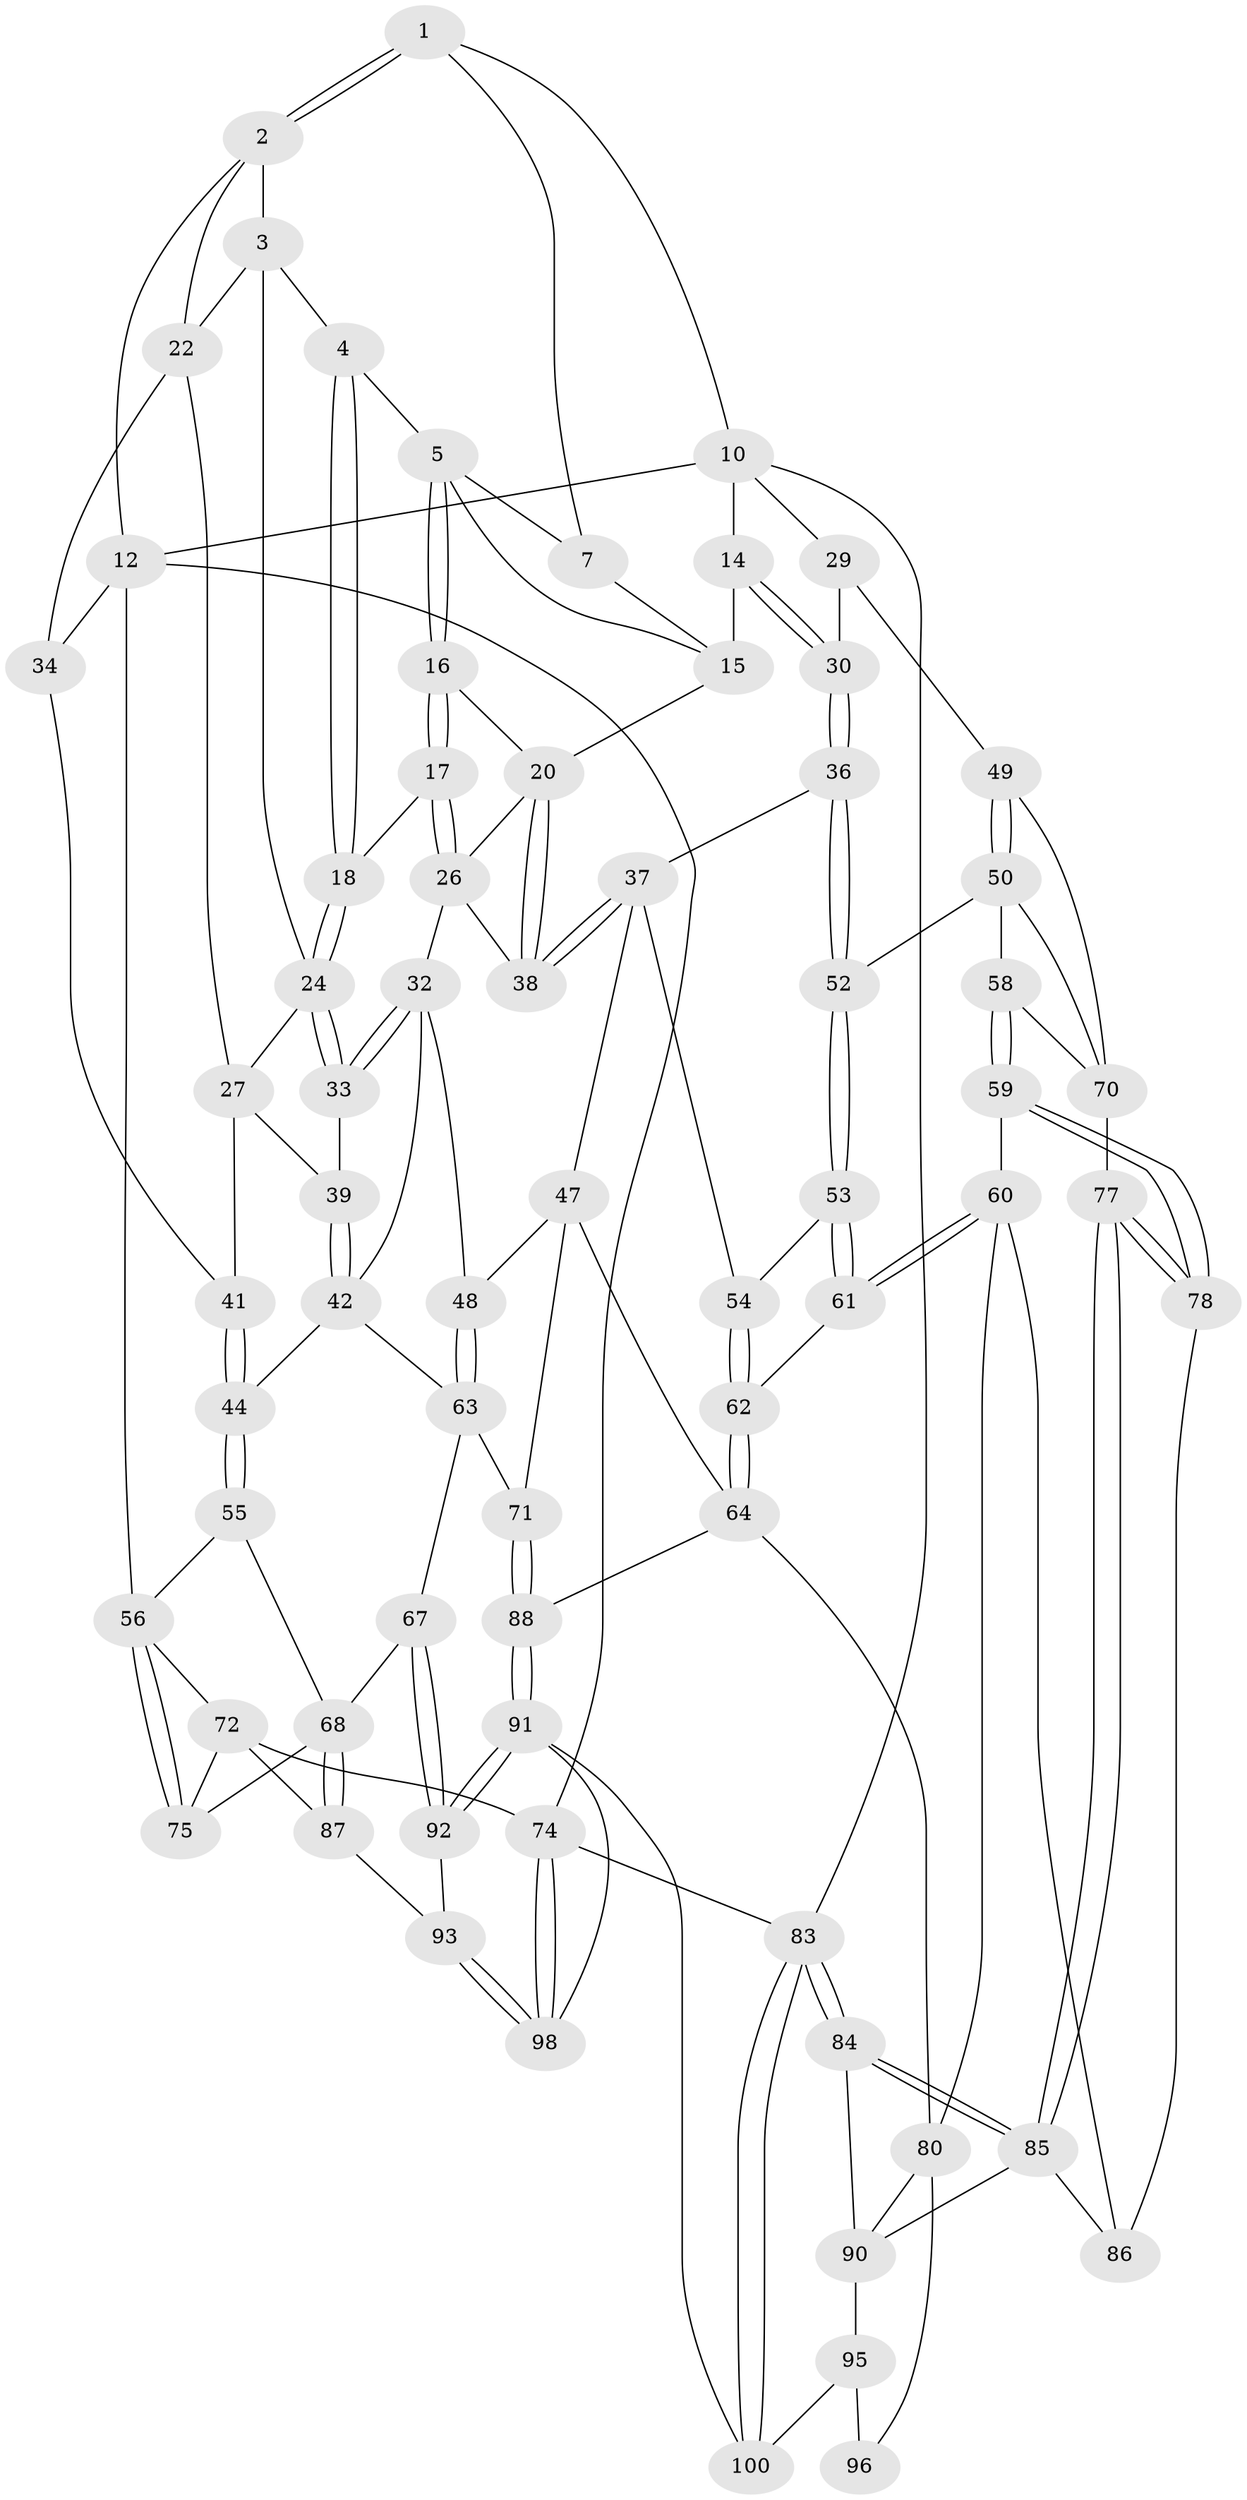 // Generated by graph-tools (version 1.1) at 2025/52/02/27/25 19:52:38]
// undirected, 70 vertices, 158 edges
graph export_dot {
graph [start="1"]
  node [color=gray90,style=filled];
  1 [pos="+0.7580435441877904+0",super="+8"];
  2 [pos="+0.42585783136406824+0",super="+13"];
  3 [pos="+0.4257627044371071+0",super="+23"];
  4 [pos="+0.48447641058134283+0"];
  5 [pos="+0.6401006257485505+0.06043421515983353",super="+6"];
  7 [pos="+0.7335486580675333+0",super="+9"];
  10 [pos="+1+0",super="+11"];
  12 [pos="+0+0",super="+35"];
  14 [pos="+0.8824566462333978+0.10275192111427936"];
  15 [pos="+0.7800145586125133+0.1579409035009629",super="+19"];
  16 [pos="+0.6202113389291831+0.11033929005246129"];
  17 [pos="+0.5522678561683662+0.1391382650753165"];
  18 [pos="+0.5418412058610763+0.13027102388069678"];
  20 [pos="+0.7587279192138103+0.2266942427684224",super="+21"];
  22 [pos="+0.17758805623398147+0.07244606823455686",super="+28"];
  24 [pos="+0.40805179425277976+0.18969289580047644",super="+25"];
  26 [pos="+0.5862874886215915+0.24022607056249487",super="+31"];
  27 [pos="+0.2153882537331991+0.20408573729187868",super="+40"];
  29 [pos="+1+0.17868429311854667"];
  30 [pos="+1+0.19577884718537827"];
  32 [pos="+0.49669818775872954+0.33990708186395463",super="+45"];
  33 [pos="+0.41416891314583865+0.2896645024705757"];
  34 [pos="+0+0.2811097622203813"];
  36 [pos="+0.7820789523045055+0.3386699110847482"];
  37 [pos="+0.7586785034976111+0.31974048341957995",super="+46"];
  38 [pos="+0.7494468194303712+0.30943063648653646"];
  39 [pos="+0.3431762268012985+0.3069424417255335"];
  41 [pos="+0.17509604018465189+0.37721850933893974"];
  42 [pos="+0.27999321096025376+0.5097418087697914",super="+43"];
  44 [pos="+0.2639949286851686+0.515079926658489"];
  47 [pos="+0.5289943836110426+0.5449598625475174",super="+65"];
  48 [pos="+0.5235147075533758+0.5416838219646002"];
  49 [pos="+1+0.475182555004004"];
  50 [pos="+1+0.4747664753819695",super="+51"];
  52 [pos="+0.8034306277387985+0.38074912005329153"];
  53 [pos="+0.7490748252227457+0.5211183000839993"];
  54 [pos="+0.6097786925451131+0.5450332601557731"];
  55 [pos="+0.2286209142668641+0.5548811635027344"];
  56 [pos="+0.052442116194809346+0.48869055746781037",super="+57"];
  58 [pos="+0.8751994885567449+0.6361679527857488"];
  59 [pos="+0.8320589988678435+0.660946277271431"];
  60 [pos="+0.8108190398922517+0.6627866959199518",super="+79"];
  61 [pos="+0.7630175647708597+0.6340371209309926"];
  62 [pos="+0.7018653240492323+0.6589716897478837"];
  63 [pos="+0.41113016121371393+0.6211401364653171",super="+66"];
  64 [pos="+0.6367192964974931+0.7129228562605199",super="+82"];
  67 [pos="+0.3010998160784482+0.7413367444810793"];
  68 [pos="+0.20773205672215947+0.7219925320971615",super="+69"];
  70 [pos="+0.9101799834383976+0.637072141935605",super="+76"];
  71 [pos="+0.41877622842405543+0.7680912630148495"];
  72 [pos="+0+0.5651668650029855",super="+73"];
  74 [pos="+0+1"];
  75 [pos="+0.13260987844502442+0.65302188888577"];
  77 [pos="+1+1"];
  78 [pos="+0.9100597670288533+0.7577249791010872"];
  80 [pos="+0.7152506733794195+0.8133890989225491",super="+81"];
  83 [pos="+1+1"];
  84 [pos="+1+1"];
  85 [pos="+1+1",super="+89"];
  86 [pos="+0.8251494163860369+0.7896927049828065"];
  87 [pos="+0.090116042323438+0.8707890924917515"];
  88 [pos="+0.4786307853583855+0.8773911057332571"];
  90 [pos="+0.805605481770599+0.8516557130276511",super="+94"];
  91 [pos="+0.45333600342975094+0.9663299349700697",super="+97"];
  92 [pos="+0.30832579355031003+0.8810745934481307"];
  93 [pos="+0.27811306427747756+0.8929123847554449"];
  95 [pos="+0.7722512644377847+0.9129396165977243",super="+99"];
  96 [pos="+0.6666884723377838+0.8402155280808407"];
  98 [pos="+0.39443014721103076+1"];
  100 [pos="+0.6621268500617844+1"];
  1 -- 2;
  1 -- 2;
  1 -- 10;
  1 -- 7;
  2 -- 3;
  2 -- 12;
  2 -- 22;
  3 -- 4;
  3 -- 22;
  3 -- 24;
  4 -- 5;
  4 -- 18;
  4 -- 18;
  5 -- 16;
  5 -- 16;
  5 -- 7;
  5 -- 15;
  7 -- 15;
  10 -- 14;
  10 -- 83;
  10 -- 12;
  10 -- 29;
  12 -- 74;
  12 -- 34;
  12 -- 56;
  14 -- 15;
  14 -- 30;
  14 -- 30;
  15 -- 20;
  16 -- 17;
  16 -- 17;
  16 -- 20;
  17 -- 18;
  17 -- 26;
  17 -- 26;
  18 -- 24;
  18 -- 24;
  20 -- 38;
  20 -- 38;
  20 -- 26;
  22 -- 34;
  22 -- 27;
  24 -- 33;
  24 -- 33;
  24 -- 27;
  26 -- 32;
  26 -- 38;
  27 -- 41;
  27 -- 39;
  29 -- 30;
  29 -- 49;
  30 -- 36;
  30 -- 36;
  32 -- 33;
  32 -- 33;
  32 -- 42;
  32 -- 48;
  33 -- 39;
  34 -- 41;
  36 -- 37;
  36 -- 52;
  36 -- 52;
  37 -- 38;
  37 -- 38;
  37 -- 54;
  37 -- 47;
  39 -- 42;
  39 -- 42;
  41 -- 44;
  41 -- 44;
  42 -- 44;
  42 -- 63;
  44 -- 55;
  44 -- 55;
  47 -- 48;
  47 -- 64;
  47 -- 71;
  48 -- 63;
  48 -- 63;
  49 -- 50;
  49 -- 50;
  49 -- 70;
  50 -- 70;
  50 -- 58;
  50 -- 52;
  52 -- 53;
  52 -- 53;
  53 -- 54;
  53 -- 61;
  53 -- 61;
  54 -- 62;
  54 -- 62;
  55 -- 56;
  55 -- 68;
  56 -- 75;
  56 -- 75;
  56 -- 72;
  58 -- 59;
  58 -- 59;
  58 -- 70;
  59 -- 60;
  59 -- 78;
  59 -- 78;
  60 -- 61;
  60 -- 61;
  60 -- 80;
  60 -- 86;
  61 -- 62;
  62 -- 64;
  62 -- 64;
  63 -- 67;
  63 -- 71;
  64 -- 88;
  64 -- 80;
  67 -- 68;
  67 -- 92;
  67 -- 92;
  68 -- 87;
  68 -- 87;
  68 -- 75;
  70 -- 77;
  71 -- 88;
  71 -- 88;
  72 -- 75;
  72 -- 74;
  72 -- 87;
  74 -- 98;
  74 -- 98;
  74 -- 83;
  77 -- 78;
  77 -- 78;
  77 -- 85;
  77 -- 85;
  78 -- 86;
  80 -- 90;
  80 -- 96;
  83 -- 84;
  83 -- 84;
  83 -- 100;
  83 -- 100;
  84 -- 85;
  84 -- 85;
  84 -- 90;
  85 -- 90;
  85 -- 86;
  87 -- 93;
  88 -- 91;
  88 -- 91;
  90 -- 95;
  91 -- 92;
  91 -- 92;
  91 -- 98;
  91 -- 100;
  92 -- 93;
  93 -- 98;
  93 -- 98;
  95 -- 96 [weight=2];
  95 -- 100;
}
